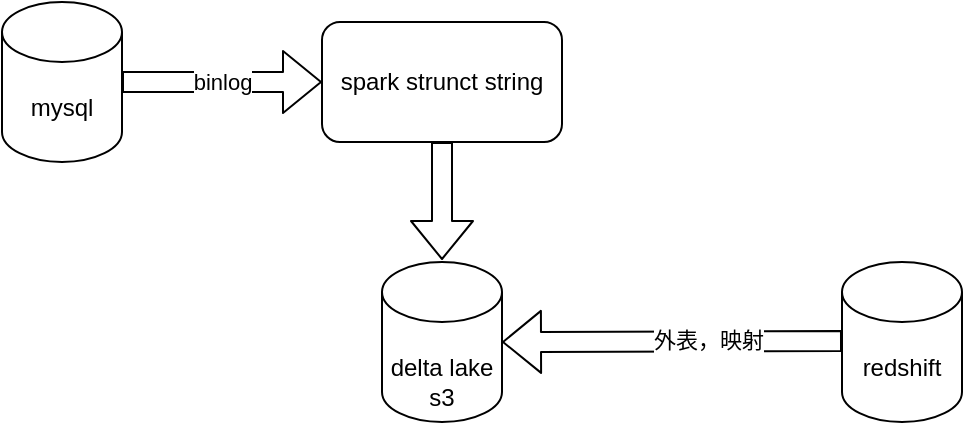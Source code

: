 <mxfile version="13.9.9" type="github">
  <diagram id="JdBTyBQBV1D67s1ZjF_w" name="Page-1">
    <mxGraphModel dx="1422" dy="762" grid="1" gridSize="10" guides="1" tooltips="1" connect="1" arrows="1" fold="1" page="1" pageScale="1" pageWidth="827" pageHeight="1169" math="0" shadow="0">
      <root>
        <mxCell id="0" />
        <mxCell id="1" parent="0" />
        <mxCell id="adHpxPq9jT1f6eE09i13-2" value="spark strunct string" style="rounded=1;whiteSpace=wrap;html=1;" vertex="1" parent="1">
          <mxGeometry x="260" y="80" width="120" height="60" as="geometry" />
        </mxCell>
        <mxCell id="adHpxPq9jT1f6eE09i13-3" value="mysql" style="shape=cylinder3;whiteSpace=wrap;html=1;boundedLbl=1;backgroundOutline=1;size=15;" vertex="1" parent="1">
          <mxGeometry x="100" y="70" width="60" height="80" as="geometry" />
        </mxCell>
        <mxCell id="adHpxPq9jT1f6eE09i13-4" value="&lt;br&gt;delta lake&lt;br&gt;s3" style="shape=cylinder3;whiteSpace=wrap;html=1;boundedLbl=1;backgroundOutline=1;size=15;" vertex="1" parent="1">
          <mxGeometry x="290" y="200" width="60" height="80" as="geometry" />
        </mxCell>
        <mxCell id="adHpxPq9jT1f6eE09i13-5" value="redshift" style="shape=cylinder3;whiteSpace=wrap;html=1;boundedLbl=1;backgroundOutline=1;size=15;" vertex="1" parent="1">
          <mxGeometry x="520" y="200" width="60" height="80" as="geometry" />
        </mxCell>
        <mxCell id="adHpxPq9jT1f6eE09i13-6" value="" style="shape=flexArrow;endArrow=classic;html=1;entryX=1;entryY=0.5;entryDx=0;entryDy=0;entryPerimeter=0;" edge="1" parent="1" target="adHpxPq9jT1f6eE09i13-4">
          <mxGeometry width="50" height="50" relative="1" as="geometry">
            <mxPoint x="520" y="239.5" as="sourcePoint" />
            <mxPoint x="370" y="239.5" as="targetPoint" />
          </mxGeometry>
        </mxCell>
        <mxCell id="adHpxPq9jT1f6eE09i13-7" value="外表，映射" style="edgeLabel;html=1;align=center;verticalAlign=middle;resizable=0;points=[];" vertex="1" connectable="0" parent="adHpxPq9jT1f6eE09i13-6">
          <mxGeometry x="-0.212" y="-1" relative="1" as="geometry">
            <mxPoint as="offset" />
          </mxGeometry>
        </mxCell>
        <mxCell id="adHpxPq9jT1f6eE09i13-17" value="" style="shape=flexArrow;endArrow=classic;html=1;exitX=0.5;exitY=1;exitDx=0;exitDy=0;" edge="1" parent="1" source="adHpxPq9jT1f6eE09i13-2">
          <mxGeometry width="50" height="50" relative="1" as="geometry">
            <mxPoint x="290" y="200" as="sourcePoint" />
            <mxPoint x="320" y="199" as="targetPoint" />
          </mxGeometry>
        </mxCell>
        <mxCell id="adHpxPq9jT1f6eE09i13-19" value="binlog" style="shape=flexArrow;endArrow=classic;html=1;entryX=0;entryY=0.5;entryDx=0;entryDy=0;exitX=1;exitY=0.5;exitDx=0;exitDy=0;exitPerimeter=0;" edge="1" parent="1" source="adHpxPq9jT1f6eE09i13-3" target="adHpxPq9jT1f6eE09i13-2">
          <mxGeometry width="50" height="50" relative="1" as="geometry">
            <mxPoint x="170" y="140" as="sourcePoint" />
            <mxPoint x="220" y="90" as="targetPoint" />
          </mxGeometry>
        </mxCell>
      </root>
    </mxGraphModel>
  </diagram>
</mxfile>
